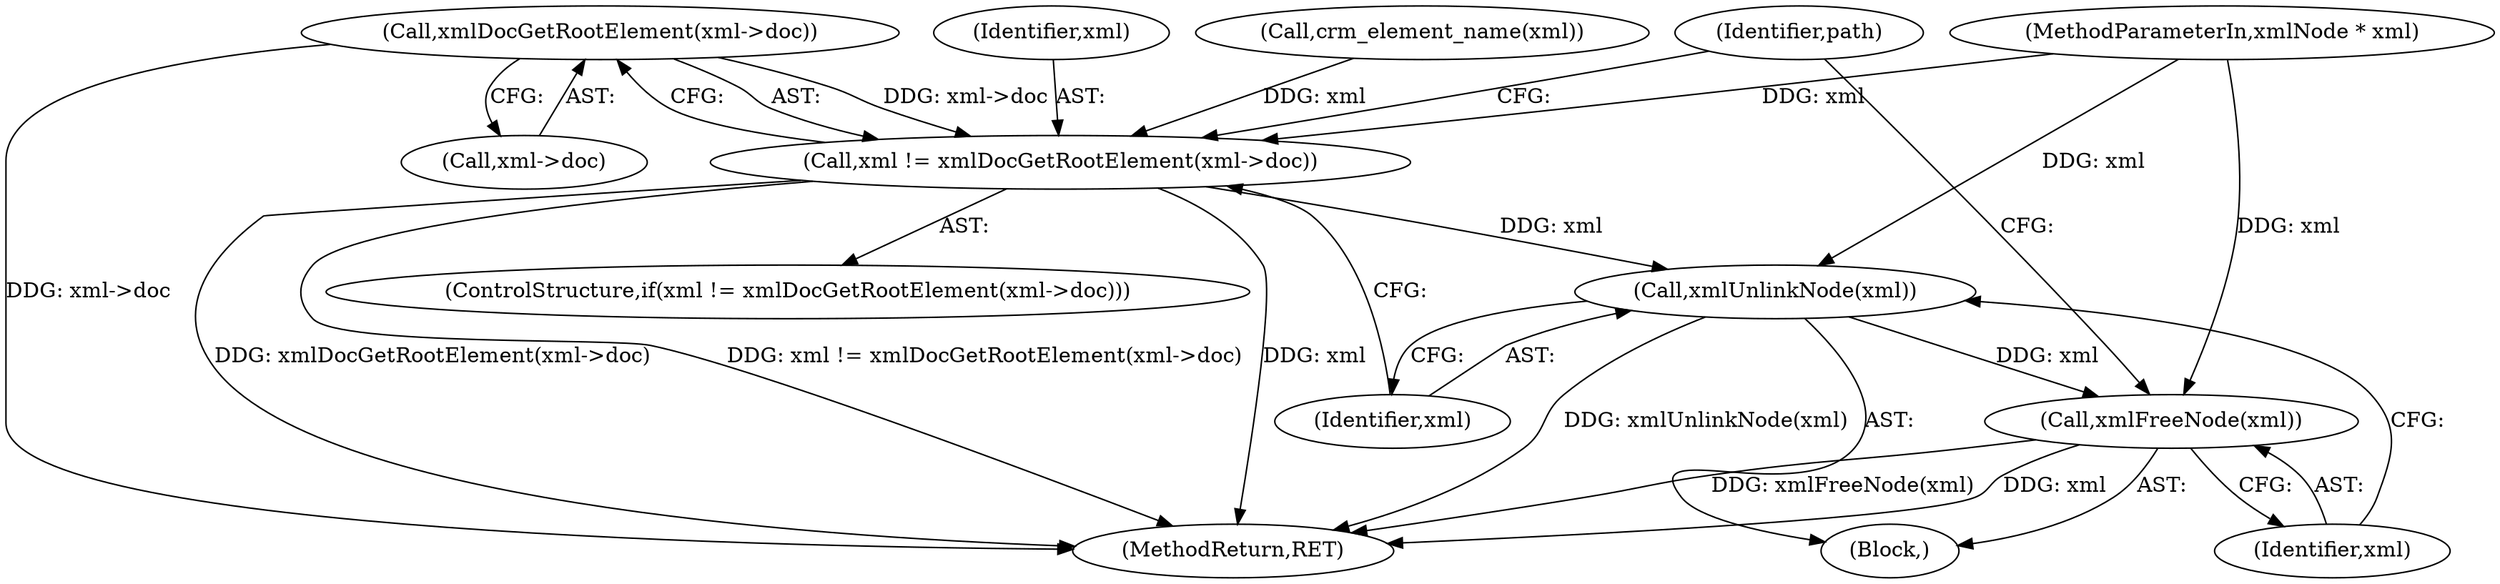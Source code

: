 digraph "0_pacemaker_84ac07c@pointer" {
"1000187" [label="(Call,xmlDocGetRootElement(xml->doc))"];
"1000185" [label="(Call,xml != xmlDocGetRootElement(xml->doc))"];
"1000192" [label="(Call,xmlUnlinkNode(xml))"];
"1000194" [label="(Call,xmlFreeNode(xml))"];
"1000186" [label="(Identifier,xml)"];
"1000214" [label="(MethodReturn,RET)"];
"1000192" [label="(Call,xmlUnlinkNode(xml))"];
"1000191" [label="(Block,)"];
"1000195" [label="(Identifier,xml)"];
"1000104" [label="(MethodParameterIn,xmlNode * xml)"];
"1000188" [label="(Call,xml->doc)"];
"1000193" [label="(Identifier,xml)"];
"1000194" [label="(Call,xmlFreeNode(xml))"];
"1000187" [label="(Call,xmlDocGetRootElement(xml->doc))"];
"1000181" [label="(Call,crm_element_name(xml))"];
"1000184" [label="(ControlStructure,if(xml != xmlDocGetRootElement(xml->doc)))"];
"1000185" [label="(Call,xml != xmlDocGetRootElement(xml->doc))"];
"1000197" [label="(Identifier,path)"];
"1000187" -> "1000185"  [label="AST: "];
"1000187" -> "1000188"  [label="CFG: "];
"1000188" -> "1000187"  [label="AST: "];
"1000185" -> "1000187"  [label="CFG: "];
"1000187" -> "1000214"  [label="DDG: xml->doc"];
"1000187" -> "1000185"  [label="DDG: xml->doc"];
"1000185" -> "1000184"  [label="AST: "];
"1000186" -> "1000185"  [label="AST: "];
"1000193" -> "1000185"  [label="CFG: "];
"1000197" -> "1000185"  [label="CFG: "];
"1000185" -> "1000214"  [label="DDG: xml"];
"1000185" -> "1000214"  [label="DDG: xmlDocGetRootElement(xml->doc)"];
"1000185" -> "1000214"  [label="DDG: xml != xmlDocGetRootElement(xml->doc)"];
"1000181" -> "1000185"  [label="DDG: xml"];
"1000104" -> "1000185"  [label="DDG: xml"];
"1000185" -> "1000192"  [label="DDG: xml"];
"1000192" -> "1000191"  [label="AST: "];
"1000192" -> "1000193"  [label="CFG: "];
"1000193" -> "1000192"  [label="AST: "];
"1000195" -> "1000192"  [label="CFG: "];
"1000192" -> "1000214"  [label="DDG: xmlUnlinkNode(xml)"];
"1000104" -> "1000192"  [label="DDG: xml"];
"1000192" -> "1000194"  [label="DDG: xml"];
"1000194" -> "1000191"  [label="AST: "];
"1000194" -> "1000195"  [label="CFG: "];
"1000195" -> "1000194"  [label="AST: "];
"1000197" -> "1000194"  [label="CFG: "];
"1000194" -> "1000214"  [label="DDG: xmlFreeNode(xml)"];
"1000194" -> "1000214"  [label="DDG: xml"];
"1000104" -> "1000194"  [label="DDG: xml"];
}
